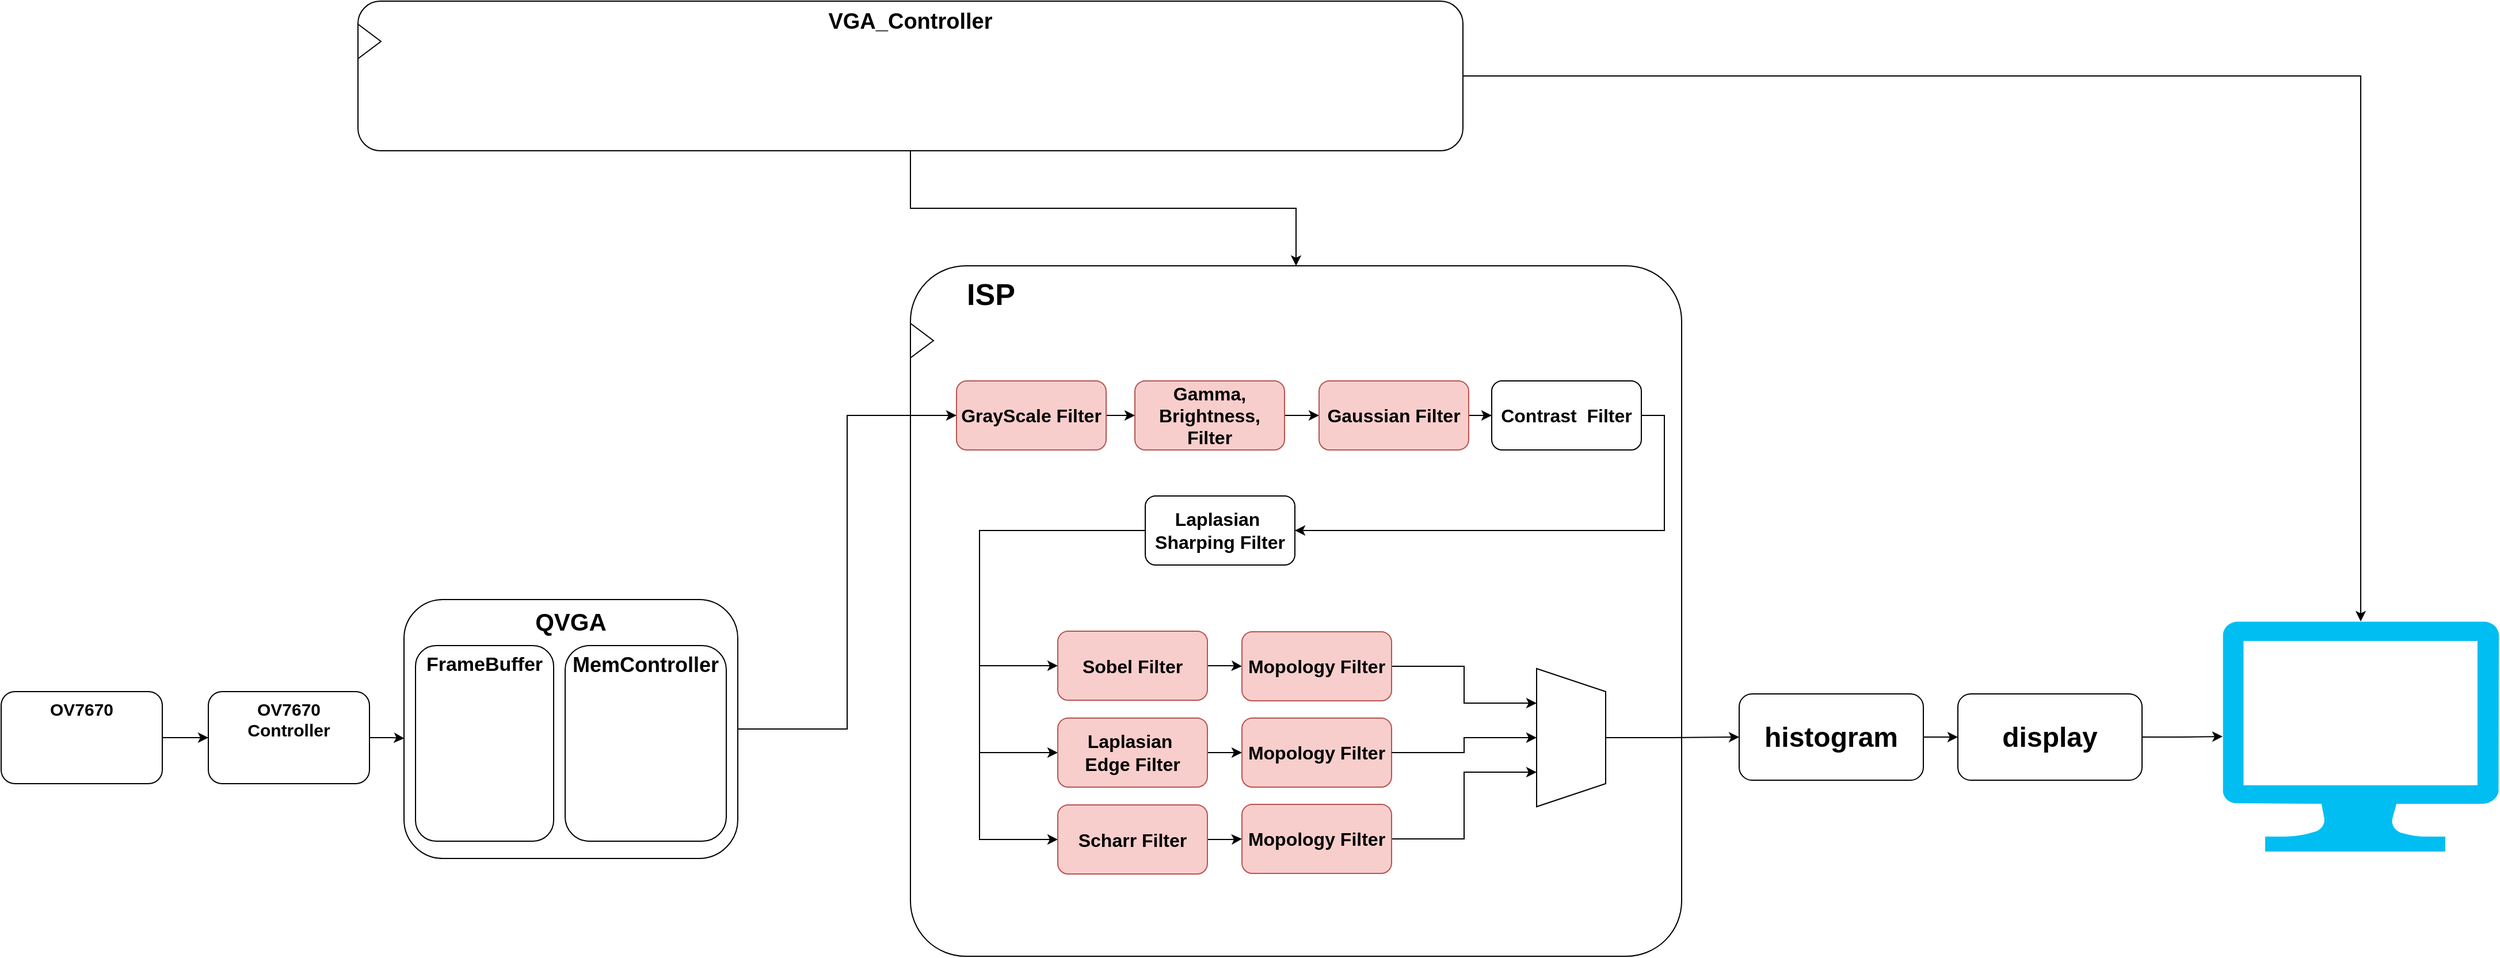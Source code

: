 <mxfile version="26.0.16">
  <diagram name="페이지-1" id="WeH3Rd6C_wLbqmDaUr3G">
    <mxGraphModel dx="3450" dy="2727" grid="1" gridSize="10" guides="1" tooltips="1" connect="1" arrows="1" fold="1" page="1" pageScale="1" pageWidth="827" pageHeight="1169" math="0" shadow="0">
      <root>
        <mxCell id="0" />
        <mxCell id="1" parent="0" />
        <mxCell id="p7Ay1oH0kPtE-Iqgdmw_-1" value="" style="rounded=1;whiteSpace=wrap;html=1;arcSize=8;" parent="1" vertex="1">
          <mxGeometry x="-150" y="160" width="670" height="600" as="geometry" />
        </mxCell>
        <mxCell id="p7Ay1oH0kPtE-Iqgdmw_-2" value="&lt;b&gt;&lt;font style=&quot;font-size: 26px;&quot;&gt;ISP&lt;/font&gt;&lt;/b&gt;" style="text;html=1;align=center;verticalAlign=middle;whiteSpace=wrap;rounded=0;" parent="1" vertex="1">
          <mxGeometry x="-110" y="170" width="60" height="30" as="geometry" />
        </mxCell>
        <mxCell id="p7Ay1oH0kPtE-Iqgdmw_-44" value="" style="edgeStyle=orthogonalEdgeStyle;rounded=0;orthogonalLoop=1;jettySize=auto;html=1;" parent="1" source="p7Ay1oH0kPtE-Iqgdmw_-3" target="p7Ay1oH0kPtE-Iqgdmw_-4" edge="1">
          <mxGeometry relative="1" as="geometry" />
        </mxCell>
        <mxCell id="p7Ay1oH0kPtE-Iqgdmw_-3" value="&lt;b&gt;&lt;font style=&quot;font-size: 16px;&quot;&gt;Gamma, Brightness, Filter&lt;/font&gt;&lt;/b&gt;" style="rounded=1;whiteSpace=wrap;html=1;fillColor=#f8cecc;strokeColor=#b85450;" parent="1" vertex="1">
          <mxGeometry x="45" y="260" width="130" height="60" as="geometry" />
        </mxCell>
        <mxCell id="p7Ay1oH0kPtE-Iqgdmw_-45" value="" style="edgeStyle=orthogonalEdgeStyle;rounded=0;orthogonalLoop=1;jettySize=auto;html=1;" parent="1" source="p7Ay1oH0kPtE-Iqgdmw_-4" target="p7Ay1oH0kPtE-Iqgdmw_-22" edge="1">
          <mxGeometry relative="1" as="geometry" />
        </mxCell>
        <mxCell id="p7Ay1oH0kPtE-Iqgdmw_-4" value="&lt;b&gt;&lt;font style=&quot;font-size: 16px;&quot;&gt;Gaussian Filter&lt;/font&gt;&lt;/b&gt;" style="rounded=1;whiteSpace=wrap;html=1;fillColor=#f8cecc;strokeColor=#b85450;" parent="1" vertex="1">
          <mxGeometry x="205" y="260" width="130" height="60" as="geometry" />
        </mxCell>
        <mxCell id="p7Ay1oH0kPtE-Iqgdmw_-40" style="edgeStyle=orthogonalEdgeStyle;rounded=0;orthogonalLoop=1;jettySize=auto;html=1;entryX=0;entryY=0.5;entryDx=0;entryDy=0;exitX=0;exitY=0.5;exitDx=0;exitDy=0;" parent="1" source="p7Ay1oH0kPtE-Iqgdmw_-5" target="p7Ay1oH0kPtE-Iqgdmw_-6" edge="1">
          <mxGeometry relative="1" as="geometry">
            <Array as="points">
              <mxPoint x="-90" y="390" />
              <mxPoint x="-90" y="508" />
            </Array>
          </mxGeometry>
        </mxCell>
        <mxCell id="p7Ay1oH0kPtE-Iqgdmw_-41" style="edgeStyle=orthogonalEdgeStyle;rounded=0;orthogonalLoop=1;jettySize=auto;html=1;entryX=0;entryY=0.5;entryDx=0;entryDy=0;exitX=0;exitY=0.5;exitDx=0;exitDy=0;" parent="1" source="p7Ay1oH0kPtE-Iqgdmw_-5" target="p7Ay1oH0kPtE-Iqgdmw_-25" edge="1">
          <mxGeometry relative="1" as="geometry">
            <Array as="points">
              <mxPoint x="-90" y="390" />
              <mxPoint x="-90" y="583" />
            </Array>
          </mxGeometry>
        </mxCell>
        <mxCell id="p7Ay1oH0kPtE-Iqgdmw_-42" style="edgeStyle=orthogonalEdgeStyle;rounded=0;orthogonalLoop=1;jettySize=auto;html=1;entryX=0;entryY=0.5;entryDx=0;entryDy=0;exitX=0;exitY=0.5;exitDx=0;exitDy=0;" parent="1" source="p7Ay1oH0kPtE-Iqgdmw_-5" target="p7Ay1oH0kPtE-Iqgdmw_-7" edge="1">
          <mxGeometry relative="1" as="geometry">
            <Array as="points">
              <mxPoint x="-90" y="390" />
              <mxPoint x="-90" y="659" />
            </Array>
          </mxGeometry>
        </mxCell>
        <mxCell id="p7Ay1oH0kPtE-Iqgdmw_-5" value="&lt;b&gt;&lt;font style=&quot;font-size: 16px;&quot;&gt;Laplasian&amp;nbsp;&lt;/font&gt;&lt;/b&gt;&lt;div&gt;&lt;b&gt;&lt;font style=&quot;font-size: 16px;&quot;&gt;Sharping Filter&lt;/font&gt;&lt;/b&gt;&lt;/div&gt;" style="rounded=1;whiteSpace=wrap;html=1;" parent="1" vertex="1">
          <mxGeometry x="54" y="360" width="130" height="60" as="geometry" />
        </mxCell>
        <mxCell id="p7Ay1oH0kPtE-Iqgdmw_-34" value="" style="edgeStyle=orthogonalEdgeStyle;rounded=0;orthogonalLoop=1;jettySize=auto;html=1;" parent="1" source="p7Ay1oH0kPtE-Iqgdmw_-6" target="p7Ay1oH0kPtE-Iqgdmw_-31" edge="1">
          <mxGeometry relative="1" as="geometry" />
        </mxCell>
        <mxCell id="p7Ay1oH0kPtE-Iqgdmw_-6" value="&lt;b&gt;&lt;font style=&quot;font-size: 16px;&quot;&gt;Sobel Filter&lt;/font&gt;&lt;/b&gt;" style="rounded=1;whiteSpace=wrap;html=1;fillColor=#f8cecc;strokeColor=#b85450;" parent="1" vertex="1">
          <mxGeometry x="-22" y="477.5" width="130" height="60" as="geometry" />
        </mxCell>
        <mxCell id="p7Ay1oH0kPtE-Iqgdmw_-36" value="" style="edgeStyle=orthogonalEdgeStyle;rounded=0;orthogonalLoop=1;jettySize=auto;html=1;" parent="1" source="p7Ay1oH0kPtE-Iqgdmw_-7" target="p7Ay1oH0kPtE-Iqgdmw_-32" edge="1">
          <mxGeometry relative="1" as="geometry" />
        </mxCell>
        <mxCell id="p7Ay1oH0kPtE-Iqgdmw_-7" value="&lt;b&gt;&lt;font style=&quot;font-size: 16px;&quot;&gt;Scharr Filter&lt;/font&gt;&lt;/b&gt;" style="rounded=1;whiteSpace=wrap;html=1;fillColor=#f8cecc;strokeColor=#b85450;" parent="1" vertex="1">
          <mxGeometry x="-22" y="628.5" width="130" height="60" as="geometry" />
        </mxCell>
        <mxCell id="p7Ay1oH0kPtE-Iqgdmw_-8" value="&lt;b&gt;&lt;font style=&quot;font-size: 16px;&quot;&gt;Mopology Filter&lt;/font&gt;&lt;/b&gt;" style="rounded=1;whiteSpace=wrap;html=1;fillColor=#f8cecc;strokeColor=#b85450;" parent="1" vertex="1">
          <mxGeometry x="138" y="553" width="130" height="60" as="geometry" />
        </mxCell>
        <mxCell id="p7Ay1oH0kPtE-Iqgdmw_-56" style="edgeStyle=orthogonalEdgeStyle;rounded=0;orthogonalLoop=1;jettySize=auto;html=1;entryX=0.5;entryY=0;entryDx=0;entryDy=0;" parent="1" source="p7Ay1oH0kPtE-Iqgdmw_-10" target="p7Ay1oH0kPtE-Iqgdmw_-1" edge="1">
          <mxGeometry relative="1" as="geometry" />
        </mxCell>
        <mxCell id="p7Ay1oH0kPtE-Iqgdmw_-10" value="&lt;b&gt;&lt;font style=&quot;font-size: 19px;&quot;&gt;VGA_Controller&lt;/font&gt;&lt;/b&gt;" style="rounded=1;whiteSpace=wrap;html=1;verticalAlign=top;" parent="1" vertex="1">
          <mxGeometry x="-630" y="-70" width="960" height="130" as="geometry" />
        </mxCell>
        <mxCell id="p7Ay1oH0kPtE-Iqgdmw_-11" value="" style="triangle;whiteSpace=wrap;html=1;" parent="1" vertex="1">
          <mxGeometry x="-630" y="-50" width="20" height="30" as="geometry" />
        </mxCell>
        <mxCell id="p7Ay1oH0kPtE-Iqgdmw_-12" value="" style="triangle;whiteSpace=wrap;html=1;" parent="1" vertex="1">
          <mxGeometry x="-150" y="210" width="20" height="30" as="geometry" />
        </mxCell>
        <mxCell id="p7Ay1oH0kPtE-Iqgdmw_-17" value="" style="group" parent="1" vertex="1" connectable="0">
          <mxGeometry x="-940" y="530" width="140" height="80" as="geometry" />
        </mxCell>
        <mxCell id="p7Ay1oH0kPtE-Iqgdmw_-9" value="&lt;b&gt;&lt;font style=&quot;font-size: 15px;&quot;&gt;OV7670&lt;/font&gt;&lt;/b&gt;" style="rounded=1;whiteSpace=wrap;html=1;align=center;verticalAlign=top;" parent="p7Ay1oH0kPtE-Iqgdmw_-17" vertex="1">
          <mxGeometry width="140" height="80" as="geometry" />
        </mxCell>
        <mxCell id="p7Ay1oH0kPtE-Iqgdmw_-20" value="" style="group" parent="1" vertex="1" connectable="0">
          <mxGeometry x="-590" y="450" width="290" height="225" as="geometry" />
        </mxCell>
        <mxCell id="p7Ay1oH0kPtE-Iqgdmw_-14" value="QVGA" style="rounded=1;whiteSpace=wrap;html=1;fontStyle=1;fontSize=21;verticalAlign=top;" parent="p7Ay1oH0kPtE-Iqgdmw_-20" vertex="1">
          <mxGeometry width="290" height="225" as="geometry" />
        </mxCell>
        <mxCell id="p7Ay1oH0kPtE-Iqgdmw_-18" value="&lt;span&gt;FrameBuffer&lt;/span&gt;" style="rounded=1;whiteSpace=wrap;html=1;fontStyle=1;verticalAlign=top;fontSize=17;" parent="p7Ay1oH0kPtE-Iqgdmw_-20" vertex="1">
          <mxGeometry x="10" y="40" width="120" height="170" as="geometry" />
        </mxCell>
        <mxCell id="p7Ay1oH0kPtE-Iqgdmw_-19" value="&lt;b&gt;&lt;font&gt;MemController&lt;/font&gt;&lt;/b&gt;" style="rounded=1;whiteSpace=wrap;html=1;verticalAlign=top;fontSize=18;" parent="p7Ay1oH0kPtE-Iqgdmw_-20" vertex="1">
          <mxGeometry x="140" y="40" width="140" height="170" as="geometry" />
        </mxCell>
        <mxCell id="p7Ay1oH0kPtE-Iqgdmw_-43" value="" style="edgeStyle=orthogonalEdgeStyle;rounded=0;orthogonalLoop=1;jettySize=auto;html=1;" parent="1" source="p7Ay1oH0kPtE-Iqgdmw_-21" target="p7Ay1oH0kPtE-Iqgdmw_-3" edge="1">
          <mxGeometry relative="1" as="geometry" />
        </mxCell>
        <mxCell id="p7Ay1oH0kPtE-Iqgdmw_-21" value="&lt;b&gt;&lt;font style=&quot;font-size: 16px;&quot;&gt;GrayScale Filter&lt;/font&gt;&lt;/b&gt;" style="rounded=1;whiteSpace=wrap;html=1;fillColor=#f8cecc;strokeColor=#b85450;" parent="1" vertex="1">
          <mxGeometry x="-110" y="260" width="130" height="60" as="geometry" />
        </mxCell>
        <mxCell id="p7Ay1oH0kPtE-Iqgdmw_-46" style="edgeStyle=orthogonalEdgeStyle;rounded=0;orthogonalLoop=1;jettySize=auto;html=1;entryX=1;entryY=0.5;entryDx=0;entryDy=0;exitX=1;exitY=0.5;exitDx=0;exitDy=0;" parent="1" source="p7Ay1oH0kPtE-Iqgdmw_-22" target="p7Ay1oH0kPtE-Iqgdmw_-5" edge="1">
          <mxGeometry relative="1" as="geometry" />
        </mxCell>
        <mxCell id="p7Ay1oH0kPtE-Iqgdmw_-22" value="&lt;b&gt;&lt;font style=&quot;font-size: 16px;&quot;&gt;Contrast&amp;nbsp; Filter&lt;/font&gt;&lt;/b&gt;" style="rounded=1;whiteSpace=wrap;html=1;" parent="1" vertex="1">
          <mxGeometry x="355" y="260" width="130" height="60" as="geometry" />
        </mxCell>
        <mxCell id="BY9ZY0-l5yFtrgnpKMVi-3" style="edgeStyle=orthogonalEdgeStyle;rounded=0;orthogonalLoop=1;jettySize=auto;html=1;entryX=0;entryY=0.5;entryDx=0;entryDy=0;" edge="1" parent="1" source="p7Ay1oH0kPtE-Iqgdmw_-23" target="BY9ZY0-l5yFtrgnpKMVi-1">
          <mxGeometry relative="1" as="geometry" />
        </mxCell>
        <mxCell id="p7Ay1oH0kPtE-Iqgdmw_-23" value="" style="shape=trapezoid;perimeter=trapezoidPerimeter;whiteSpace=wrap;html=1;fixedSize=1;rotation=90;" parent="1" vertex="1">
          <mxGeometry x="364" y="540" width="120" height="60" as="geometry" />
        </mxCell>
        <mxCell id="p7Ay1oH0kPtE-Iqgdmw_-29" style="edgeStyle=orthogonalEdgeStyle;rounded=0;orthogonalLoop=1;jettySize=auto;html=1;entryX=0.5;entryY=1;entryDx=0;entryDy=0;exitX=1;exitY=0.5;exitDx=0;exitDy=0;" parent="1" source="p7Ay1oH0kPtE-Iqgdmw_-8" target="p7Ay1oH0kPtE-Iqgdmw_-23" edge="1">
          <mxGeometry relative="1" as="geometry">
            <mxPoint x="313" y="583" as="sourcePoint" />
          </mxGeometry>
        </mxCell>
        <mxCell id="p7Ay1oH0kPtE-Iqgdmw_-35" value="" style="edgeStyle=orthogonalEdgeStyle;rounded=0;orthogonalLoop=1;jettySize=auto;html=1;" parent="1" source="p7Ay1oH0kPtE-Iqgdmw_-25" target="p7Ay1oH0kPtE-Iqgdmw_-8" edge="1">
          <mxGeometry relative="1" as="geometry" />
        </mxCell>
        <mxCell id="p7Ay1oH0kPtE-Iqgdmw_-25" value="&lt;b&gt;&lt;font style=&quot;font-size: 16px;&quot;&gt;Laplasian&amp;nbsp;&lt;/font&gt;&lt;/b&gt;&lt;div&gt;&lt;b&gt;&lt;font style=&quot;font-size: 16px;&quot;&gt;Edge Filter&lt;/font&gt;&lt;/b&gt;&lt;/div&gt;" style="rounded=1;whiteSpace=wrap;html=1;fillColor=#f8cecc;strokeColor=#b85450;" parent="1" vertex="1">
          <mxGeometry x="-22" y="553" width="130" height="60" as="geometry" />
        </mxCell>
        <mxCell id="p7Ay1oH0kPtE-Iqgdmw_-30" style="edgeStyle=orthogonalEdgeStyle;rounded=0;orthogonalLoop=1;jettySize=auto;html=1;entryX=0.75;entryY=1;entryDx=0;entryDy=0;exitX=1;exitY=0.5;exitDx=0;exitDy=0;" parent="1" source="p7Ay1oH0kPtE-Iqgdmw_-32" target="p7Ay1oH0kPtE-Iqgdmw_-23" edge="1">
          <mxGeometry relative="1" as="geometry">
            <mxPoint x="313" y="658.429" as="sourcePoint" />
          </mxGeometry>
        </mxCell>
        <mxCell id="p7Ay1oH0kPtE-Iqgdmw_-28" style="edgeStyle=orthogonalEdgeStyle;rounded=0;orthogonalLoop=1;jettySize=auto;html=1;entryX=0.25;entryY=1;entryDx=0;entryDy=0;exitX=1;exitY=0.5;exitDx=0;exitDy=0;" parent="1" source="p7Ay1oH0kPtE-Iqgdmw_-31" target="p7Ay1oH0kPtE-Iqgdmw_-23" edge="1">
          <mxGeometry relative="1" as="geometry">
            <mxPoint x="313" y="507.571" as="sourcePoint" />
          </mxGeometry>
        </mxCell>
        <mxCell id="p7Ay1oH0kPtE-Iqgdmw_-31" value="&lt;b&gt;&lt;font style=&quot;font-size: 16px;&quot;&gt;Mopology Filter&lt;/font&gt;&lt;/b&gt;" style="rounded=1;whiteSpace=wrap;html=1;fillColor=#f8cecc;strokeColor=#b85450;" parent="1" vertex="1">
          <mxGeometry x="138" y="478" width="130" height="60" as="geometry" />
        </mxCell>
        <mxCell id="p7Ay1oH0kPtE-Iqgdmw_-32" value="&lt;b&gt;&lt;font style=&quot;font-size: 16px;&quot;&gt;Mopology Filter&lt;/font&gt;&lt;/b&gt;" style="rounded=1;whiteSpace=wrap;html=1;fillColor=#f8cecc;strokeColor=#b85450;" parent="1" vertex="1">
          <mxGeometry x="138" y="628" width="130" height="60" as="geometry" />
        </mxCell>
        <mxCell id="p7Ay1oH0kPtE-Iqgdmw_-50" value="&lt;b&gt;&lt;font style=&quot;font-size: 15px;&quot;&gt;OV7670&lt;/font&gt;&lt;/b&gt;&lt;div&gt;&lt;b&gt;&lt;font style=&quot;font-size: 15px;&quot;&gt;Controller&lt;/font&gt;&lt;/b&gt;&lt;/div&gt;" style="rounded=1;whiteSpace=wrap;html=1;align=center;verticalAlign=top;" parent="1" vertex="1">
          <mxGeometry x="-760" y="530" width="140" height="80" as="geometry" />
        </mxCell>
        <mxCell id="p7Ay1oH0kPtE-Iqgdmw_-51" value="" style="edgeStyle=orthogonalEdgeStyle;rounded=0;orthogonalLoop=1;jettySize=auto;html=1;" parent="1" source="p7Ay1oH0kPtE-Iqgdmw_-9" target="p7Ay1oH0kPtE-Iqgdmw_-50" edge="1">
          <mxGeometry relative="1" as="geometry" />
        </mxCell>
        <mxCell id="p7Ay1oH0kPtE-Iqgdmw_-52" style="edgeStyle=orthogonalEdgeStyle;rounded=0;orthogonalLoop=1;jettySize=auto;html=1;entryX=0.001;entryY=0.536;entryDx=0;entryDy=0;entryPerimeter=0;" parent="1" source="p7Ay1oH0kPtE-Iqgdmw_-50" target="p7Ay1oH0kPtE-Iqgdmw_-14" edge="1">
          <mxGeometry relative="1" as="geometry" />
        </mxCell>
        <mxCell id="p7Ay1oH0kPtE-Iqgdmw_-53" style="edgeStyle=orthogonalEdgeStyle;rounded=0;orthogonalLoop=1;jettySize=auto;html=1;entryX=0;entryY=0.5;entryDx=0;entryDy=0;" parent="1" source="p7Ay1oH0kPtE-Iqgdmw_-14" target="p7Ay1oH0kPtE-Iqgdmw_-21" edge="1">
          <mxGeometry relative="1" as="geometry" />
        </mxCell>
        <mxCell id="p7Ay1oH0kPtE-Iqgdmw_-55" value="" style="verticalLabelPosition=bottom;html=1;verticalAlign=top;align=center;strokeColor=none;fillColor=#00BEF2;shape=mxgraph.azure.computer;pointerEvents=1;" parent="1" vertex="1">
          <mxGeometry x="990" y="469" width="240" height="200" as="geometry" />
        </mxCell>
        <mxCell id="p7Ay1oH0kPtE-Iqgdmw_-57" style="edgeStyle=orthogonalEdgeStyle;rounded=0;orthogonalLoop=1;jettySize=auto;html=1;entryX=0.5;entryY=0;entryDx=0;entryDy=0;entryPerimeter=0;" parent="1" source="p7Ay1oH0kPtE-Iqgdmw_-10" target="p7Ay1oH0kPtE-Iqgdmw_-55" edge="1">
          <mxGeometry relative="1" as="geometry" />
        </mxCell>
        <mxCell id="BY9ZY0-l5yFtrgnpKMVi-4" value="" style="edgeStyle=orthogonalEdgeStyle;rounded=0;orthogonalLoop=1;jettySize=auto;html=1;" edge="1" parent="1" source="BY9ZY0-l5yFtrgnpKMVi-1" target="BY9ZY0-l5yFtrgnpKMVi-2">
          <mxGeometry relative="1" as="geometry" />
        </mxCell>
        <mxCell id="BY9ZY0-l5yFtrgnpKMVi-1" value="&lt;b&gt;&lt;font style=&quot;font-size: 24px;&quot;&gt;histogram&lt;/font&gt;&lt;/b&gt;" style="rounded=1;whiteSpace=wrap;html=1;" vertex="1" parent="1">
          <mxGeometry x="570" y="532" width="160" height="75" as="geometry" />
        </mxCell>
        <mxCell id="BY9ZY0-l5yFtrgnpKMVi-5" value="" style="edgeStyle=orthogonalEdgeStyle;rounded=0;orthogonalLoop=1;jettySize=auto;html=1;" edge="1" parent="1" source="BY9ZY0-l5yFtrgnpKMVi-2" target="p7Ay1oH0kPtE-Iqgdmw_-55">
          <mxGeometry relative="1" as="geometry" />
        </mxCell>
        <mxCell id="BY9ZY0-l5yFtrgnpKMVi-2" value="&lt;b&gt;&lt;font style=&quot;font-size: 24px;&quot;&gt;display&lt;/font&gt;&lt;/b&gt;" style="rounded=1;whiteSpace=wrap;html=1;" vertex="1" parent="1">
          <mxGeometry x="760" y="532" width="160" height="75" as="geometry" />
        </mxCell>
      </root>
    </mxGraphModel>
  </diagram>
</mxfile>
